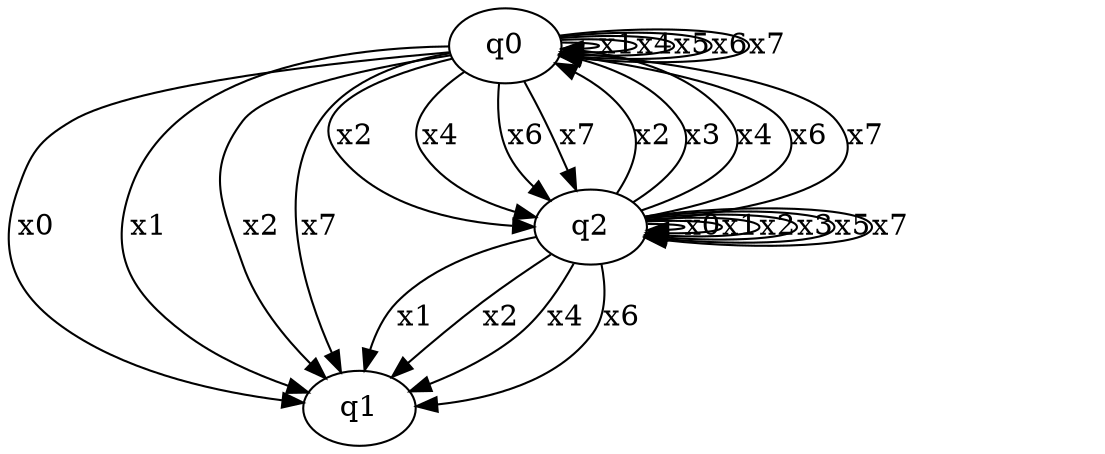 digraph G {
"q0";
"q1";
"q2";
"q0" -> "q1" [label="x0"];
"q2" -> "q2" [label="x0"];
"q0" -> "q0" [label="x1"];
"q0" -> "q1" [label="x1"];
"q2" -> "q1" [label="x1"];
"q2" -> "q2" [label="x1"];
"q0" -> "q1" [label="x2"];
"q0" -> "q2" [label="x2"];
"q2" -> "q0" [label="x2"];
"q2" -> "q1" [label="x2"];
"q2" -> "q2" [label="x2"];
"q2" -> "q0" [label="x3"];
"q2" -> "q2" [label="x3"];
"q0" -> "q0" [label="x4"];
"q0" -> "q2" [label="x4"];
"q2" -> "q0" [label="x4"];
"q2" -> "q1" [label="x4"];
"q0" -> "q0" [label="x5"];
"q2" -> "q2" [label="x5"];
"q0" -> "q0" [label="x6"];
"q0" -> "q2" [label="x6"];
"q2" -> "q0" [label="x6"];
"q2" -> "q1" [label="x6"];
"q0" -> "q0" [label="x7"];
"q0" -> "q1" [label="x7"];
"q0" -> "q2" [label="x7"];
"q2" -> "q0" [label="x7"];
"q2" -> "q2" [label="x7"];
}

